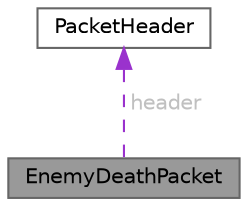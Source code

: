 digraph "EnemyDeathPacket"
{
 // LATEX_PDF_SIZE
  bgcolor="transparent";
  edge [fontname=Helvetica,fontsize=10,labelfontname=Helvetica,labelfontsize=10];
  node [fontname=Helvetica,fontsize=10,shape=box,height=0.2,width=0.4];
  Node1 [id="Node000001",label="EnemyDeathPacket",height=0.2,width=0.4,color="gray40", fillcolor="grey60", style="filled", fontcolor="black",tooltip="Describes an enemy death event sent from server to client."];
  Node2 -> Node1 [id="edge2_Node000001_Node000002",dir="back",color="darkorchid3",style="dashed",tooltip=" ",label=<<TABLE CELLBORDER="0" BORDER="0"><TR><TD VALIGN="top" ALIGN="LEFT" CELLPADDING="1" CELLSPACING="0">header</TD></TR>
</TABLE>> ,fontcolor="grey" ];
  Node2 [id="Node000002",label="PacketHeader",height=0.2,width=0.4,color="gray40", fillcolor="white", style="filled",URL="$struct_packet_header.html",tooltip=" "];
}
